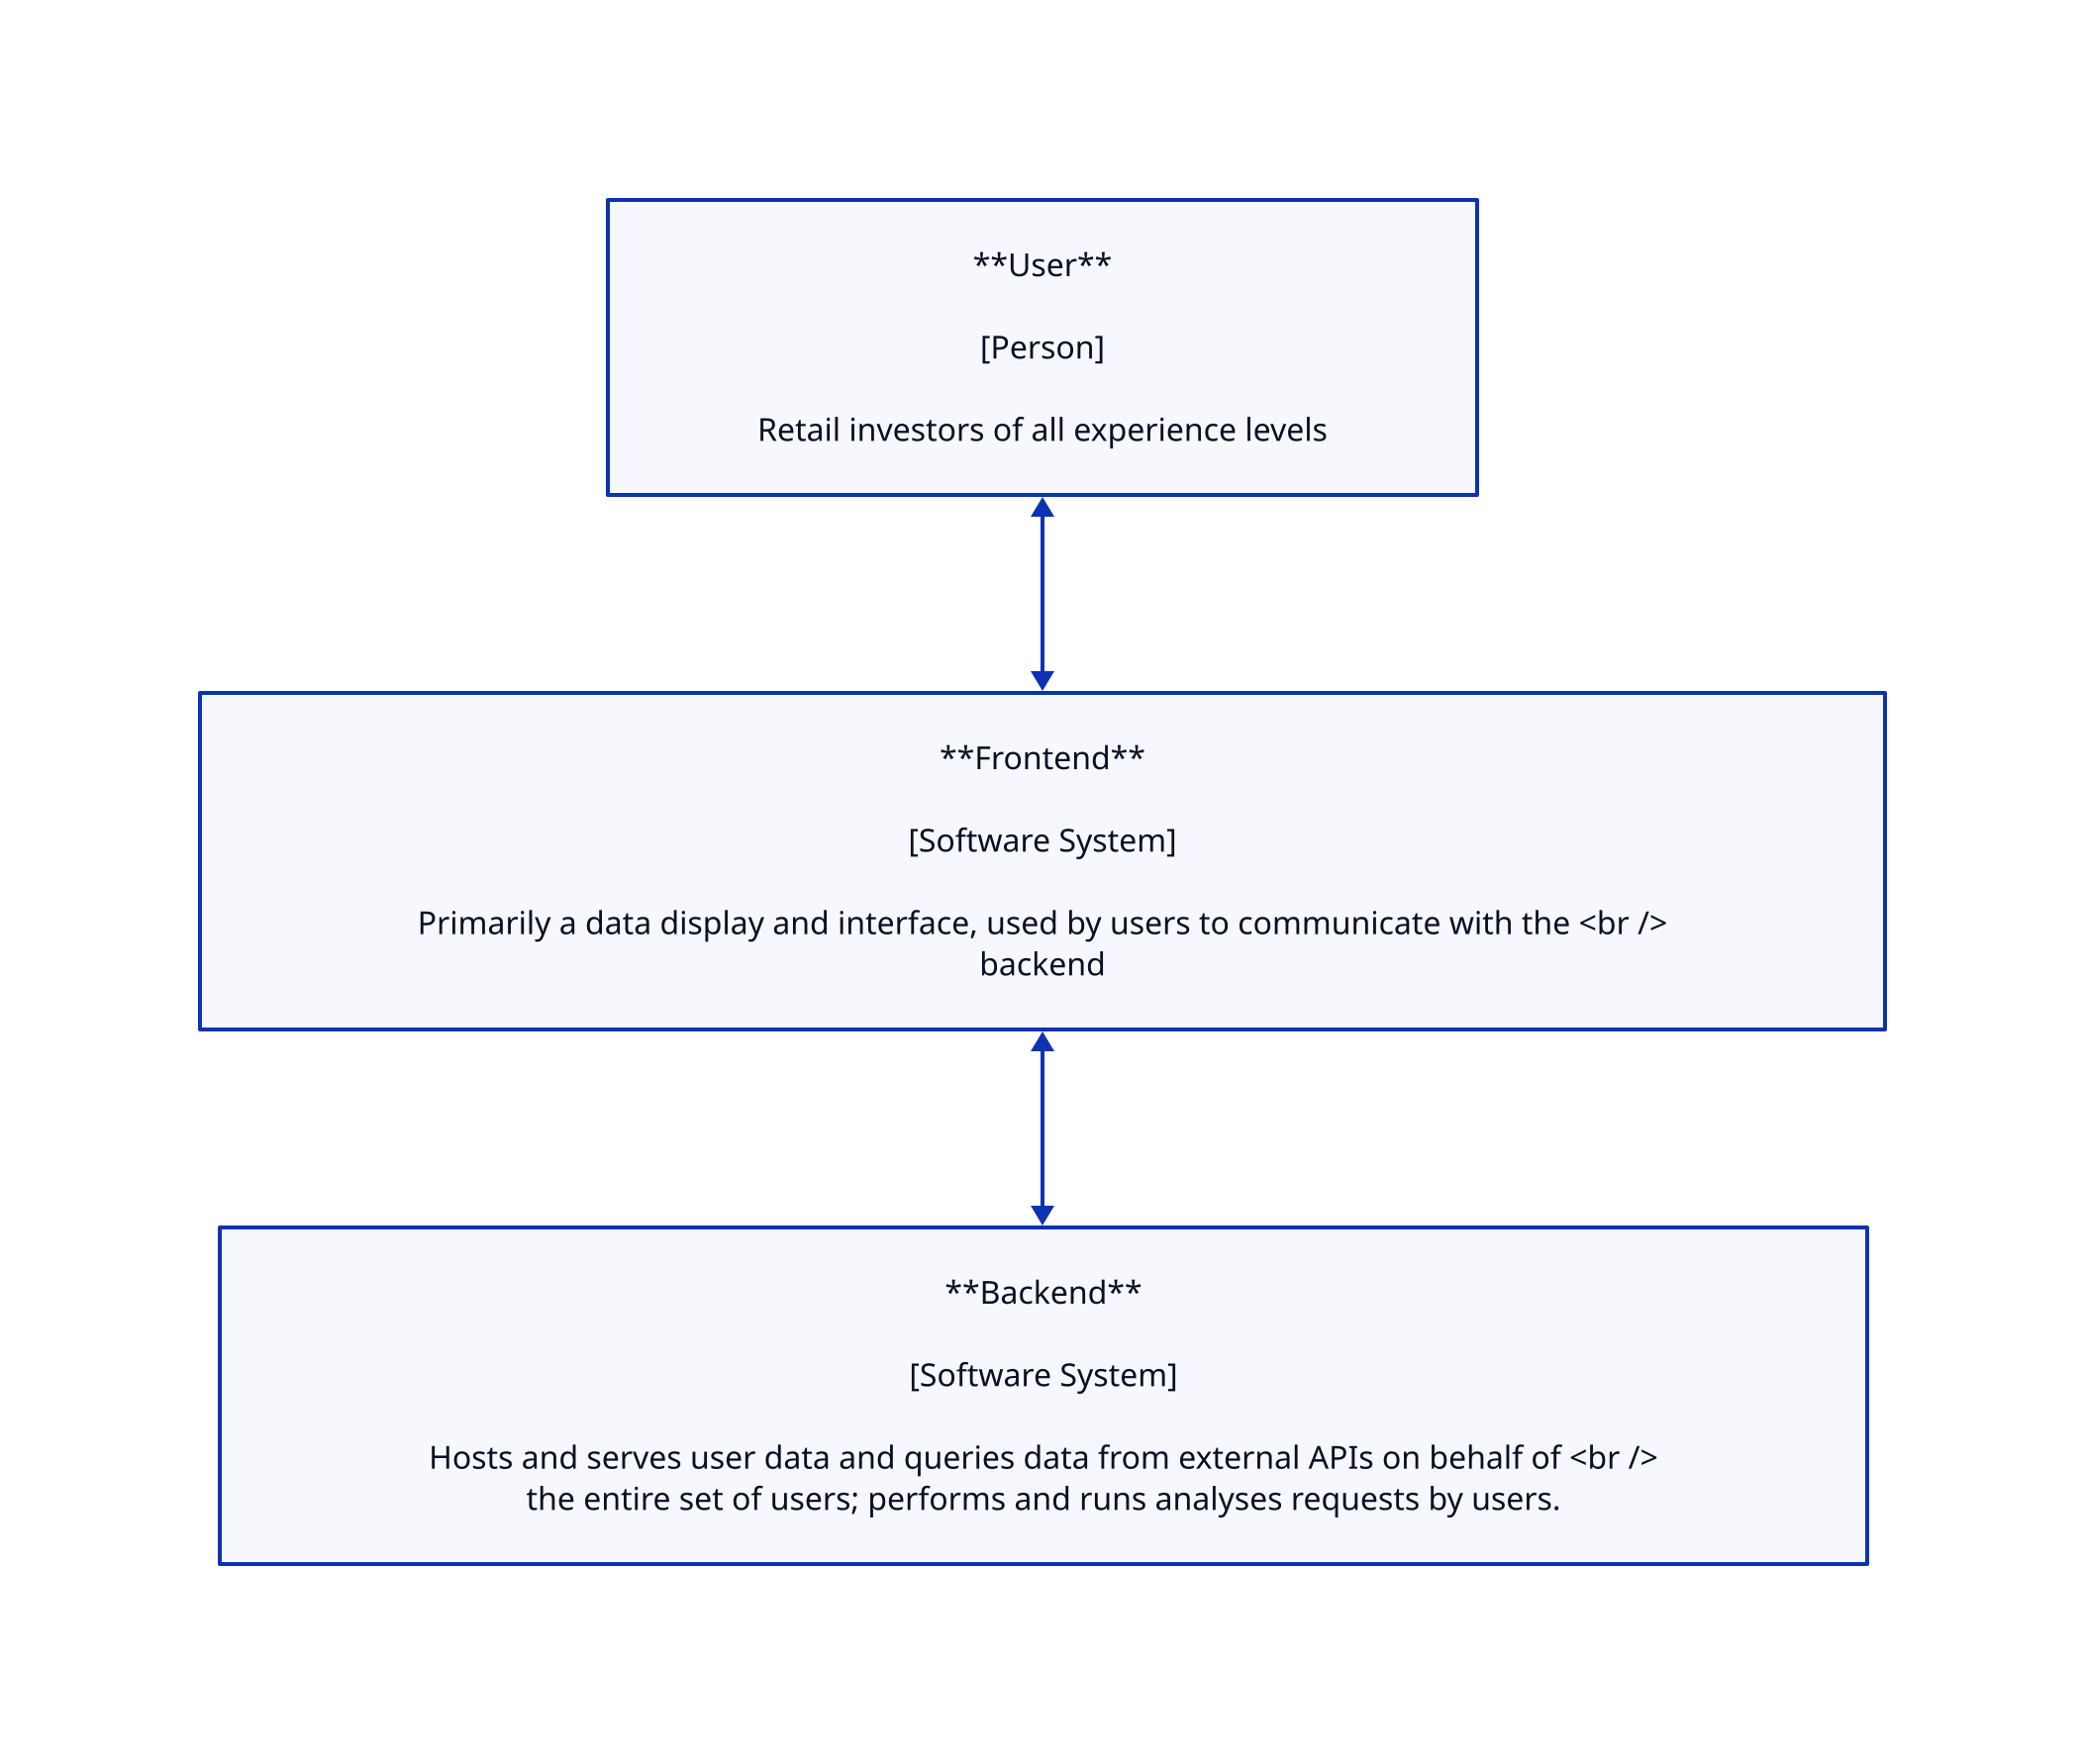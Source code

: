 user: |md
  **User**

  [Person]

  Retail investors of all experience levels
|
user.shape: rectangle

frontend: |md
  **Frontend**

  [Software System]
  
  Primarily a data display and interface, used by users to communicate with the <br />
  backend
|
frontend.shape: rectangle

backend: |md
  **Backend**

  [Software System]
  
  Hosts and serves user data and queries data from external APIs on behalf of <br />
  the entire set of users; performs and runs analyses requests by users.
|
backend.shape: rectangle

user <-> frontend
frontend <-> backend